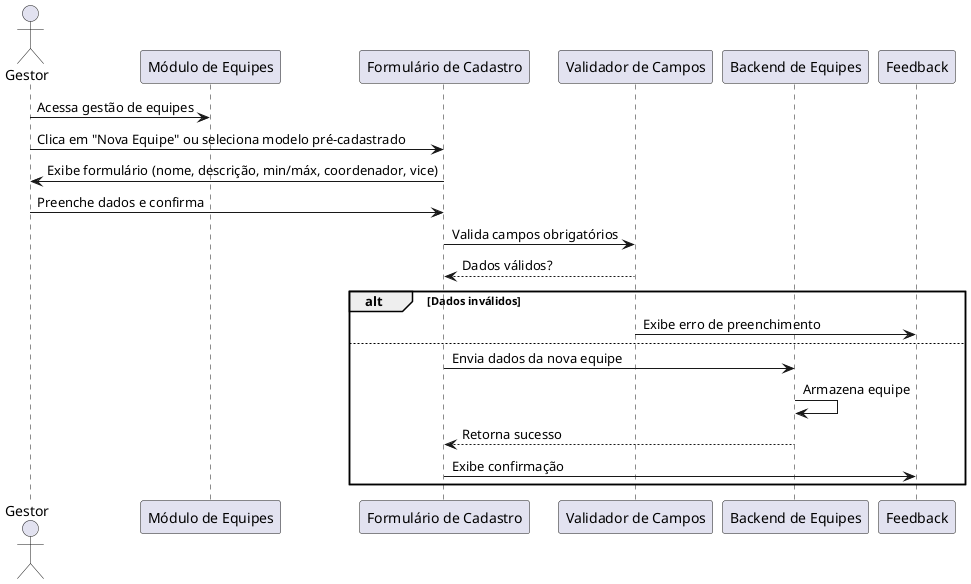 @startuml name "Cadastro de Equipe de Serviço"
actor Gestor
participant "Módulo de Equipes" as Equipes
participant "Formulário de Cadastro" as Form
participant "Validador de Campos" as Validator
participant "Backend de Equipes" as Backend
participant "Feedback" as Feedback

Gestor -> Equipes : Acessa gestão de equipes
Gestor -> Form : Clica em "Nova Equipe" ou seleciona modelo pré-cadastrado

Form -> Gestor : Exibe formulário (nome, descrição, min/máx, coordenador, vice)
Gestor -> Form : Preenche dados e confirma

Form -> Validator : Valida campos obrigatórios
Validator --> Form : Dados válidos?

alt Dados inválidos
    Validator -> Feedback : Exibe erro de preenchimento
else
    Form -> Backend : Envia dados da nova equipe
    Backend -> Backend : Armazena equipe
    Backend --> Form : Retorna sucesso
    Form -> Feedback : Exibe confirmação
end
@enduml

